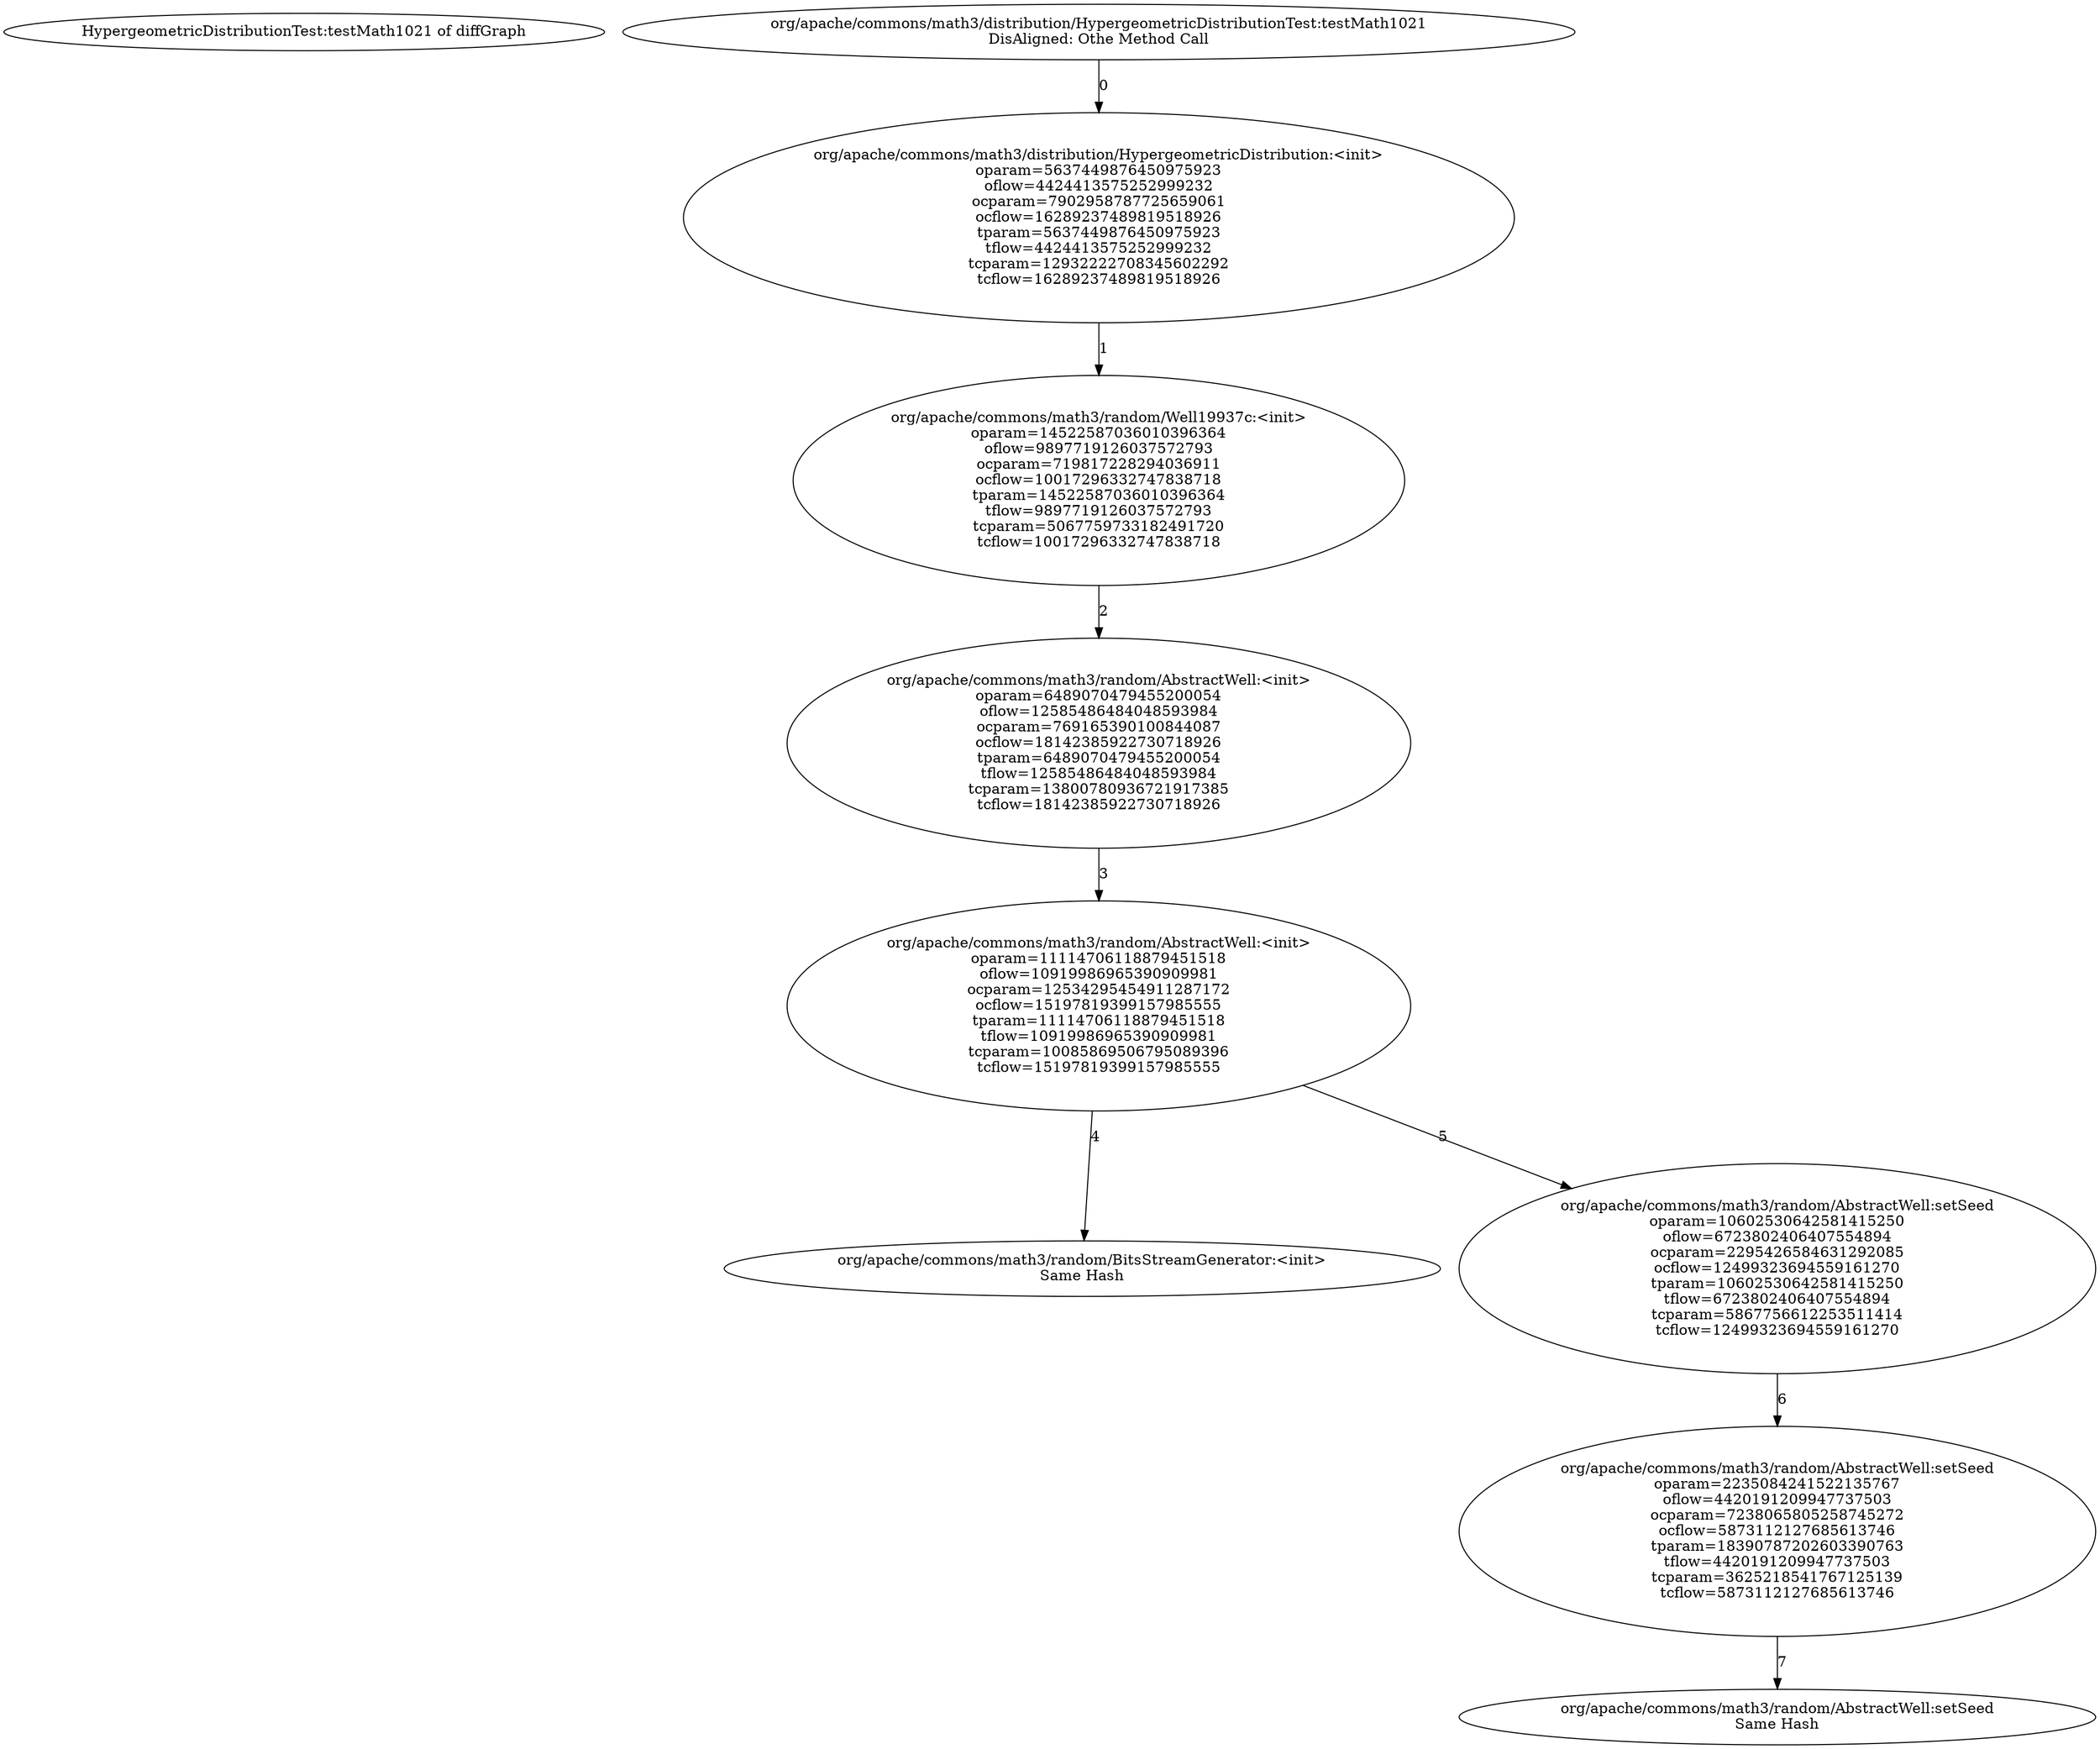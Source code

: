 digraph G {
0[label="HypergeometricDistributionTest:testMath1021 of diffGraph"];
1[label="org/apache/commons/math3/distribution/HypergeometricDistributionTest:testMath1021
DisAligned: Othe Method Call"];
2[label="org/apache/commons/math3/distribution/HypergeometricDistribution:<init>
oparam=5637449876450975923
oflow=4424413575252999232
ocparam=7902958787725659061
ocflow=16289237489819518926
tparam=5637449876450975923
tflow=4424413575252999232
tcparam=12932222708345602292
tcflow=16289237489819518926"];
3[label="org/apache/commons/math3/random/Well19937c:<init>
oparam=14522587036010396364
oflow=9897719126037572793
ocparam=719817228294036911
ocflow=10017296332747838718
tparam=14522587036010396364
tflow=9897719126037572793
tcparam=5067759733182491720
tcflow=10017296332747838718"];
4[label="org/apache/commons/math3/random/AbstractWell:<init>
oparam=6489070479455200054
oflow=12585486484048593984
ocparam=769165390100844087
ocflow=18142385922730718926
tparam=6489070479455200054
tflow=12585486484048593984
tcparam=13800780936721917385
tcflow=18142385922730718926"];
5[label="org/apache/commons/math3/random/AbstractWell:<init>
oparam=11114706118879451518
oflow=10919986965390909981
ocparam=12534295454911287172
ocflow=15197819399157985555
tparam=11114706118879451518
tflow=10919986965390909981
tcparam=10085869506795089396
tcflow=15197819399157985555"];
6[label="org/apache/commons/math3/random/BitsStreamGenerator:<init>
Same Hash"];
7[label="org/apache/commons/math3/random/AbstractWell:setSeed
oparam=10602530642581415250
oflow=6723802406407554894
ocparam=2295426584631292085
ocflow=12499323694559161270
tparam=10602530642581415250
tflow=6723802406407554894
tcparam=5867756612253511414
tcflow=12499323694559161270"];
8[label="org/apache/commons/math3/random/AbstractWell:setSeed
oparam=2235084241522135767
oflow=4420191209947737503
ocparam=7238065805258745272
ocflow=5873112127685613746
tparam=18390787202603390763
tflow=4420191209947737503
tcparam=3625218541767125139
tcflow=5873112127685613746"];
9[label="org/apache/commons/math3/random/AbstractWell:setSeed
Same Hash"];
1->2 [label=0];
2->3 [label=1];
3->4 [label=2];
4->5 [label=3];
5->6 [label=4];
5->7 [label=5];
7->8 [label=6];
8->9 [label=7];
}
